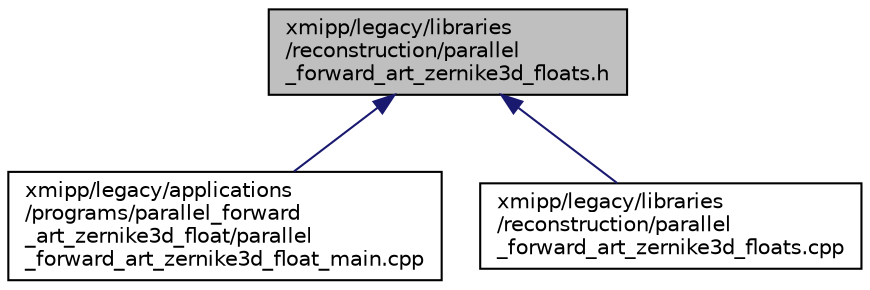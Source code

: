digraph "xmipp/legacy/libraries/reconstruction/parallel_forward_art_zernike3d_floats.h"
{
  edge [fontname="Helvetica",fontsize="10",labelfontname="Helvetica",labelfontsize="10"];
  node [fontname="Helvetica",fontsize="10",shape=record];
  Node109 [label="xmipp/legacy/libraries\l/reconstruction/parallel\l_forward_art_zernike3d_floats.h",height=0.2,width=0.4,color="black", fillcolor="grey75", style="filled", fontcolor="black"];
  Node109 -> Node110 [dir="back",color="midnightblue",fontsize="10",style="solid",fontname="Helvetica"];
  Node110 [label="xmipp/legacy/applications\l/programs/parallel_forward\l_art_zernike3d_float/parallel\l_forward_art_zernike3d_float_main.cpp",height=0.2,width=0.4,color="black", fillcolor="white", style="filled",URL="$parallel__forward__art__zernike3d__float__main_8cpp.html"];
  Node109 -> Node111 [dir="back",color="midnightblue",fontsize="10",style="solid",fontname="Helvetica"];
  Node111 [label="xmipp/legacy/libraries\l/reconstruction/parallel\l_forward_art_zernike3d_floats.cpp",height=0.2,width=0.4,color="black", fillcolor="white", style="filled",URL="$parallel__forward__art__zernike3d__floats_8cpp.html"];
}
